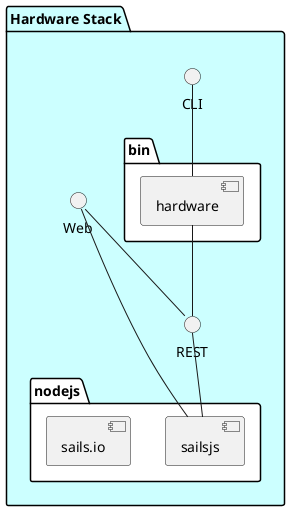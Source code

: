 @startuml

package "Hardware Stack" #ccffff {
    interface CLI
    interface Web
    interface REST
    folder nodejs #ffffff {
        component sailsjs
        component sails.io
    }
    folder bin #ffffff {
      component hardware
    }
}
CLI -- hardware
hardware -- REST
Web -- sailsjs
Web -- REST
REST -- sailsjs

@enduml
